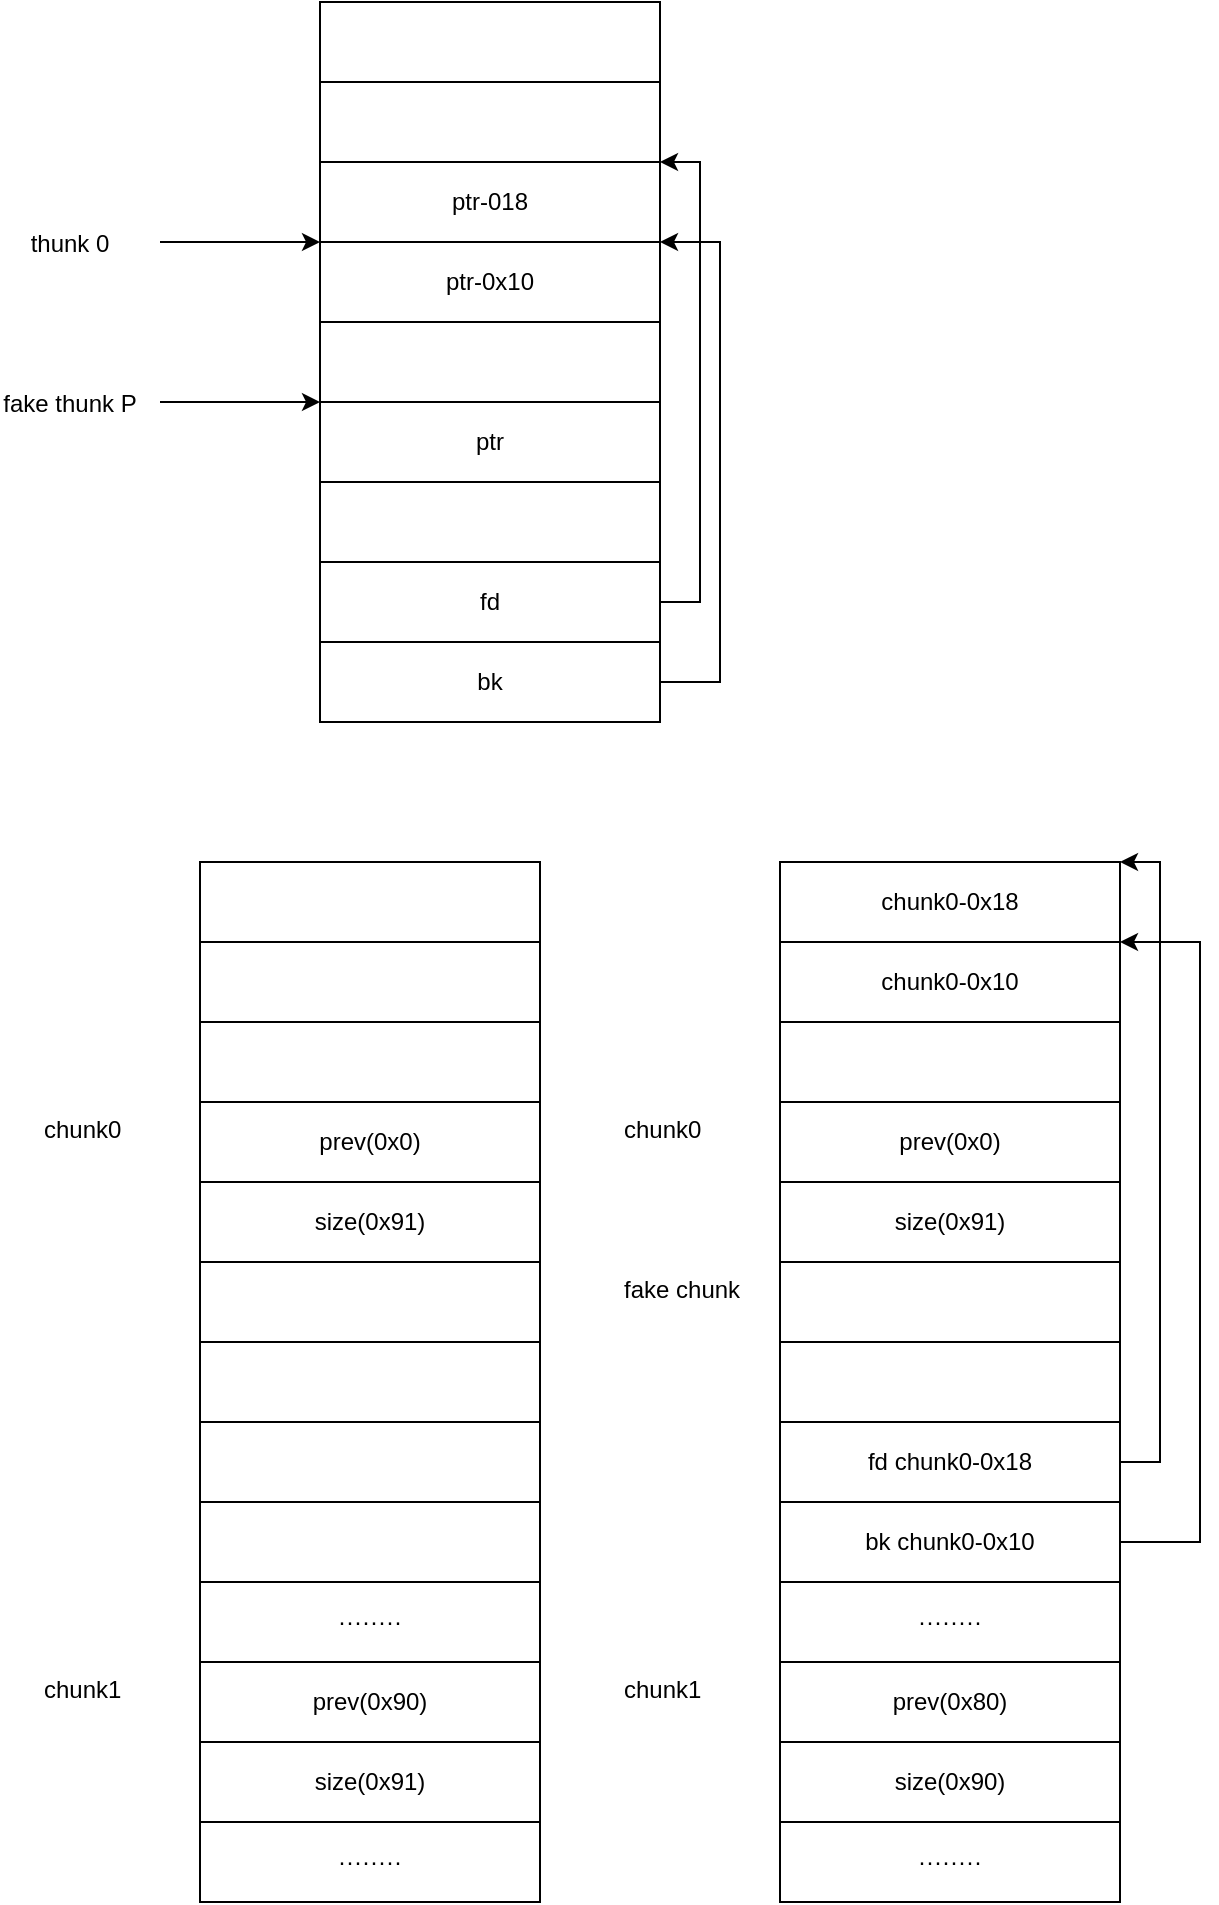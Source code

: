<mxfile version="17.4.6" type="github">
  <diagram id="hpOC_d_NLCw_dS5nYjAL" name="第 1 页">
    <mxGraphModel dx="946" dy="673" grid="1" gridSize="10" guides="1" tooltips="1" connect="1" arrows="1" fold="1" page="1" pageScale="1" pageWidth="3300" pageHeight="4681" math="0" shadow="0">
      <root>
        <mxCell id="0" />
        <mxCell id="1" parent="0" />
        <mxCell id="Dbwr2pfX_zY2jN6Wx3DT-2" value="ptr" style="rounded=0;whiteSpace=wrap;html=1;" vertex="1" parent="1">
          <mxGeometry x="180" y="210" width="170" height="40" as="geometry" />
        </mxCell>
        <mxCell id="Dbwr2pfX_zY2jN6Wx3DT-3" value="" style="rounded=0;whiteSpace=wrap;html=1;" vertex="1" parent="1">
          <mxGeometry x="180" y="250" width="170" height="40" as="geometry" />
        </mxCell>
        <mxCell id="Dbwr2pfX_zY2jN6Wx3DT-4" value="" style="endArrow=classic;html=1;rounded=0;entryX=0;entryY=0;entryDx=0;entryDy=0;" edge="1" parent="1" target="Dbwr2pfX_zY2jN6Wx3DT-2">
          <mxGeometry width="50" height="50" relative="1" as="geometry">
            <mxPoint x="100" y="210" as="sourcePoint" />
            <mxPoint x="110" y="240" as="targetPoint" />
          </mxGeometry>
        </mxCell>
        <mxCell id="Dbwr2pfX_zY2jN6Wx3DT-5" value="fake thunk &lt;span style=&quot;white-space: pre&quot;&gt;P&lt;/span&gt;" style="text;html=1;strokeColor=none;fillColor=none;align=center;verticalAlign=middle;whiteSpace=wrap;rounded=0;" vertex="1" parent="1">
          <mxGeometry x="20" y="196" width="70" height="30" as="geometry" />
        </mxCell>
        <mxCell id="Dbwr2pfX_zY2jN6Wx3DT-6" value="" style="rounded=0;whiteSpace=wrap;html=1;" vertex="1" parent="1">
          <mxGeometry x="180" y="170" width="170" height="40" as="geometry" />
        </mxCell>
        <mxCell id="Dbwr2pfX_zY2jN6Wx3DT-7" value="ptr-0x10" style="rounded=0;whiteSpace=wrap;html=1;" vertex="1" parent="1">
          <mxGeometry x="180" y="130" width="170" height="40" as="geometry" />
        </mxCell>
        <mxCell id="Dbwr2pfX_zY2jN6Wx3DT-8" value="thunk 0" style="text;html=1;strokeColor=none;fillColor=none;align=center;verticalAlign=middle;whiteSpace=wrap;rounded=0;" vertex="1" parent="1">
          <mxGeometry x="20" y="116" width="70" height="30" as="geometry" />
        </mxCell>
        <mxCell id="Dbwr2pfX_zY2jN6Wx3DT-9" value="" style="endArrow=classic;html=1;rounded=0;entryX=0;entryY=0;entryDx=0;entryDy=0;" edge="1" parent="1">
          <mxGeometry width="50" height="50" relative="1" as="geometry">
            <mxPoint x="100" y="130" as="sourcePoint" />
            <mxPoint x="180" y="130" as="targetPoint" />
          </mxGeometry>
        </mxCell>
        <mxCell id="Dbwr2pfX_zY2jN6Wx3DT-17" style="edgeStyle=orthogonalEdgeStyle;rounded=0;orthogonalLoop=1;jettySize=auto;html=1;exitX=1;exitY=0.5;exitDx=0;exitDy=0;entryX=1;entryY=1;entryDx=0;entryDy=0;" edge="1" parent="1" source="Dbwr2pfX_zY2jN6Wx3DT-10" target="Dbwr2pfX_zY2jN6Wx3DT-13">
          <mxGeometry relative="1" as="geometry">
            <Array as="points">
              <mxPoint x="370" y="310" />
              <mxPoint x="370" y="90" />
            </Array>
          </mxGeometry>
        </mxCell>
        <mxCell id="Dbwr2pfX_zY2jN6Wx3DT-10" value="fd" style="rounded=0;whiteSpace=wrap;html=1;" vertex="1" parent="1">
          <mxGeometry x="180" y="290" width="170" height="40" as="geometry" />
        </mxCell>
        <mxCell id="Dbwr2pfX_zY2jN6Wx3DT-18" style="edgeStyle=orthogonalEdgeStyle;rounded=0;orthogonalLoop=1;jettySize=auto;html=1;exitX=1;exitY=0.5;exitDx=0;exitDy=0;entryX=1;entryY=1;entryDx=0;entryDy=0;" edge="1" parent="1" source="Dbwr2pfX_zY2jN6Wx3DT-11" target="Dbwr2pfX_zY2jN6Wx3DT-12">
          <mxGeometry relative="1" as="geometry">
            <Array as="points">
              <mxPoint x="380" y="350" />
              <mxPoint x="380" y="130" />
            </Array>
          </mxGeometry>
        </mxCell>
        <mxCell id="Dbwr2pfX_zY2jN6Wx3DT-11" value="bk" style="rounded=0;whiteSpace=wrap;html=1;" vertex="1" parent="1">
          <mxGeometry x="180" y="330" width="170" height="40" as="geometry" />
        </mxCell>
        <mxCell id="Dbwr2pfX_zY2jN6Wx3DT-12" value="ptr-018" style="rounded=0;whiteSpace=wrap;html=1;" vertex="1" parent="1">
          <mxGeometry x="180" y="90" width="170" height="40" as="geometry" />
        </mxCell>
        <mxCell id="Dbwr2pfX_zY2jN6Wx3DT-13" value="" style="rounded=0;whiteSpace=wrap;html=1;" vertex="1" parent="1">
          <mxGeometry x="180" y="50" width="170" height="40" as="geometry" />
        </mxCell>
        <mxCell id="Dbwr2pfX_zY2jN6Wx3DT-14" value="" style="rounded=0;whiteSpace=wrap;html=1;" vertex="1" parent="1">
          <mxGeometry x="180" y="10" width="170" height="40" as="geometry" />
        </mxCell>
        <mxCell id="Dbwr2pfX_zY2jN6Wx3DT-21" value="chunk0" style="text;whiteSpace=wrap;html=1;" vertex="1" parent="1">
          <mxGeometry x="40" y="560" width="80" height="30" as="geometry" />
        </mxCell>
        <mxCell id="Dbwr2pfX_zY2jN6Wx3DT-25" value="" style="rounded=0;whiteSpace=wrap;html=1;" vertex="1" parent="1">
          <mxGeometry x="120" y="680" width="170" height="40" as="geometry" />
        </mxCell>
        <mxCell id="Dbwr2pfX_zY2jN6Wx3DT-26" value="········" style="rounded=0;whiteSpace=wrap;html=1;" vertex="1" parent="1">
          <mxGeometry x="120" y="800" width="170" height="40" as="geometry" />
        </mxCell>
        <mxCell id="Dbwr2pfX_zY2jN6Wx3DT-27" value="" style="rounded=0;whiteSpace=wrap;html=1;" vertex="1" parent="1">
          <mxGeometry x="120" y="720" width="170" height="40" as="geometry" />
        </mxCell>
        <mxCell id="Dbwr2pfX_zY2jN6Wx3DT-32" value="chunk1" style="text;whiteSpace=wrap;html=1;" vertex="1" parent="1">
          <mxGeometry x="40" y="840" width="80" height="30" as="geometry" />
        </mxCell>
        <mxCell id="Dbwr2pfX_zY2jN6Wx3DT-34" value="size(0x91)" style="rounded=0;whiteSpace=wrap;html=1;" vertex="1" parent="1">
          <mxGeometry x="120" y="880" width="170" height="40" as="geometry" />
        </mxCell>
        <mxCell id="Dbwr2pfX_zY2jN6Wx3DT-35" value="prev(0x90)" style="rounded=0;whiteSpace=wrap;html=1;" vertex="1" parent="1">
          <mxGeometry x="120" y="840" width="170" height="40" as="geometry" />
        </mxCell>
        <mxCell id="Dbwr2pfX_zY2jN6Wx3DT-37" value="········" style="rounded=0;whiteSpace=wrap;html=1;" vertex="1" parent="1">
          <mxGeometry x="120" y="920" width="170" height="40" as="geometry" />
        </mxCell>
        <mxCell id="Dbwr2pfX_zY2jN6Wx3DT-42" value="prev(0x0)" style="rounded=0;whiteSpace=wrap;html=1;" vertex="1" parent="1">
          <mxGeometry x="120" y="560" width="170" height="40" as="geometry" />
        </mxCell>
        <mxCell id="Dbwr2pfX_zY2jN6Wx3DT-43" value="size(0x91)" style="rounded=0;whiteSpace=wrap;html=1;" vertex="1" parent="1">
          <mxGeometry x="120" y="600" width="170" height="40" as="geometry" />
        </mxCell>
        <mxCell id="Dbwr2pfX_zY2jN6Wx3DT-44" value="" style="rounded=0;whiteSpace=wrap;html=1;" vertex="1" parent="1">
          <mxGeometry x="120" y="640" width="170" height="40" as="geometry" />
        </mxCell>
        <mxCell id="Dbwr2pfX_zY2jN6Wx3DT-45" value="" style="rounded=0;whiteSpace=wrap;html=1;" vertex="1" parent="1">
          <mxGeometry x="120" y="760" width="170" height="40" as="geometry" />
        </mxCell>
        <mxCell id="Dbwr2pfX_zY2jN6Wx3DT-47" value="chunk0" style="text;whiteSpace=wrap;html=1;" vertex="1" parent="1">
          <mxGeometry x="330" y="560" width="80" height="30" as="geometry" />
        </mxCell>
        <mxCell id="Dbwr2pfX_zY2jN6Wx3DT-48" value="" style="rounded=0;whiteSpace=wrap;html=1;" vertex="1" parent="1">
          <mxGeometry x="410" y="680" width="170" height="40" as="geometry" />
        </mxCell>
        <mxCell id="Dbwr2pfX_zY2jN6Wx3DT-49" value="········" style="rounded=0;whiteSpace=wrap;html=1;" vertex="1" parent="1">
          <mxGeometry x="410" y="800" width="170" height="40" as="geometry" />
        </mxCell>
        <mxCell id="Dbwr2pfX_zY2jN6Wx3DT-70" style="edgeStyle=orthogonalEdgeStyle;rounded=0;orthogonalLoop=1;jettySize=auto;html=1;exitX=1;exitY=0.5;exitDx=0;exitDy=0;entryX=1;entryY=0;entryDx=0;entryDy=0;" edge="1" parent="1" source="Dbwr2pfX_zY2jN6Wx3DT-50" target="Dbwr2pfX_zY2jN6Wx3DT-69">
          <mxGeometry relative="1" as="geometry">
            <Array as="points">
              <mxPoint x="600" y="740" />
              <mxPoint x="600" y="440" />
            </Array>
          </mxGeometry>
        </mxCell>
        <mxCell id="Dbwr2pfX_zY2jN6Wx3DT-50" value="fd&amp;nbsp;&lt;span style=&quot;text-align: left&quot;&gt;chunk0-0x18&lt;/span&gt;" style="rounded=0;whiteSpace=wrap;html=1;" vertex="1" parent="1">
          <mxGeometry x="410" y="720" width="170" height="40" as="geometry" />
        </mxCell>
        <mxCell id="Dbwr2pfX_zY2jN6Wx3DT-51" value="chunk1" style="text;whiteSpace=wrap;html=1;" vertex="1" parent="1">
          <mxGeometry x="330" y="840" width="80" height="30" as="geometry" />
        </mxCell>
        <mxCell id="Dbwr2pfX_zY2jN6Wx3DT-53" value="size(0x90)" style="rounded=0;whiteSpace=wrap;html=1;" vertex="1" parent="1">
          <mxGeometry x="410" y="880" width="170" height="40" as="geometry" />
        </mxCell>
        <mxCell id="Dbwr2pfX_zY2jN6Wx3DT-54" value="prev(0x80)" style="rounded=0;whiteSpace=wrap;html=1;" vertex="1" parent="1">
          <mxGeometry x="410" y="840" width="170" height="40" as="geometry" />
        </mxCell>
        <mxCell id="Dbwr2pfX_zY2jN6Wx3DT-56" value="········" style="rounded=0;whiteSpace=wrap;html=1;" vertex="1" parent="1">
          <mxGeometry x="410" y="920" width="170" height="40" as="geometry" />
        </mxCell>
        <mxCell id="Dbwr2pfX_zY2jN6Wx3DT-58" value="prev(0x0)" style="rounded=0;whiteSpace=wrap;html=1;" vertex="1" parent="1">
          <mxGeometry x="410" y="560" width="170" height="40" as="geometry" />
        </mxCell>
        <mxCell id="Dbwr2pfX_zY2jN6Wx3DT-59" value="size(0x91)" style="rounded=0;whiteSpace=wrap;html=1;" vertex="1" parent="1">
          <mxGeometry x="410" y="600" width="170" height="40" as="geometry" />
        </mxCell>
        <mxCell id="Dbwr2pfX_zY2jN6Wx3DT-60" value="" style="rounded=0;whiteSpace=wrap;html=1;" vertex="1" parent="1">
          <mxGeometry x="410" y="640" width="170" height="40" as="geometry" />
        </mxCell>
        <mxCell id="Dbwr2pfX_zY2jN6Wx3DT-71" style="edgeStyle=orthogonalEdgeStyle;rounded=0;orthogonalLoop=1;jettySize=auto;html=1;exitX=1;exitY=0.5;exitDx=0;exitDy=0;entryX=1;entryY=1;entryDx=0;entryDy=0;" edge="1" parent="1" source="Dbwr2pfX_zY2jN6Wx3DT-61" target="Dbwr2pfX_zY2jN6Wx3DT-69">
          <mxGeometry relative="1" as="geometry">
            <Array as="points">
              <mxPoint x="620" y="780" />
              <mxPoint x="620" y="480" />
            </Array>
          </mxGeometry>
        </mxCell>
        <mxCell id="Dbwr2pfX_zY2jN6Wx3DT-61" value="bk&amp;nbsp;&lt;span style=&quot;text-align: left&quot;&gt;chunk0-0x10&lt;/span&gt;" style="rounded=0;whiteSpace=wrap;html=1;" vertex="1" parent="1">
          <mxGeometry x="410" y="760" width="170" height="40" as="geometry" />
        </mxCell>
        <mxCell id="Dbwr2pfX_zY2jN6Wx3DT-63" value="fake chunk" style="text;whiteSpace=wrap;html=1;" vertex="1" parent="1">
          <mxGeometry x="330" y="640" width="80" height="30" as="geometry" />
        </mxCell>
        <mxCell id="Dbwr2pfX_zY2jN6Wx3DT-64" value="" style="rounded=0;whiteSpace=wrap;html=1;" vertex="1" parent="1">
          <mxGeometry x="120" y="520" width="170" height="40" as="geometry" />
        </mxCell>
        <mxCell id="Dbwr2pfX_zY2jN6Wx3DT-65" value="" style="rounded=0;whiteSpace=wrap;html=1;" vertex="1" parent="1">
          <mxGeometry x="120" y="480" width="170" height="40" as="geometry" />
        </mxCell>
        <mxCell id="Dbwr2pfX_zY2jN6Wx3DT-66" value="" style="rounded=0;whiteSpace=wrap;html=1;" vertex="1" parent="1">
          <mxGeometry x="120" y="440" width="170" height="40" as="geometry" />
        </mxCell>
        <mxCell id="Dbwr2pfX_zY2jN6Wx3DT-67" value="" style="rounded=0;whiteSpace=wrap;html=1;" vertex="1" parent="1">
          <mxGeometry x="410" y="520" width="170" height="40" as="geometry" />
        </mxCell>
        <mxCell id="Dbwr2pfX_zY2jN6Wx3DT-68" value="&lt;span style=&quot;text-align: left&quot;&gt;chunk0-0x10&lt;/span&gt;" style="rounded=0;whiteSpace=wrap;html=1;" vertex="1" parent="1">
          <mxGeometry x="410" y="480" width="170" height="40" as="geometry" />
        </mxCell>
        <mxCell id="Dbwr2pfX_zY2jN6Wx3DT-69" value="&lt;span style=&quot;text-align: left&quot;&gt;chunk0-0x18&lt;/span&gt;" style="rounded=0;whiteSpace=wrap;html=1;" vertex="1" parent="1">
          <mxGeometry x="410" y="440" width="170" height="40" as="geometry" />
        </mxCell>
      </root>
    </mxGraphModel>
  </diagram>
</mxfile>
